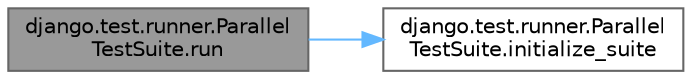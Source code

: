 digraph "django.test.runner.ParallelTestSuite.run"
{
 // LATEX_PDF_SIZE
  bgcolor="transparent";
  edge [fontname=Helvetica,fontsize=10,labelfontname=Helvetica,labelfontsize=10];
  node [fontname=Helvetica,fontsize=10,shape=box,height=0.2,width=0.4];
  rankdir="LR";
  Node1 [id="Node000001",label="django.test.runner.Parallel\lTestSuite.run",height=0.2,width=0.4,color="gray40", fillcolor="grey60", style="filled", fontcolor="black",tooltip=" "];
  Node1 -> Node2 [id="edge1_Node000001_Node000002",color="steelblue1",style="solid",tooltip=" "];
  Node2 [id="Node000002",label="django.test.runner.Parallel\lTestSuite.initialize_suite",height=0.2,width=0.4,color="grey40", fillcolor="white", style="filled",URL="$classdjango_1_1test_1_1runner_1_1_parallel_test_suite.html#ae9ed9ee7b83af9759ca921202c75120d",tooltip=" "];
}

